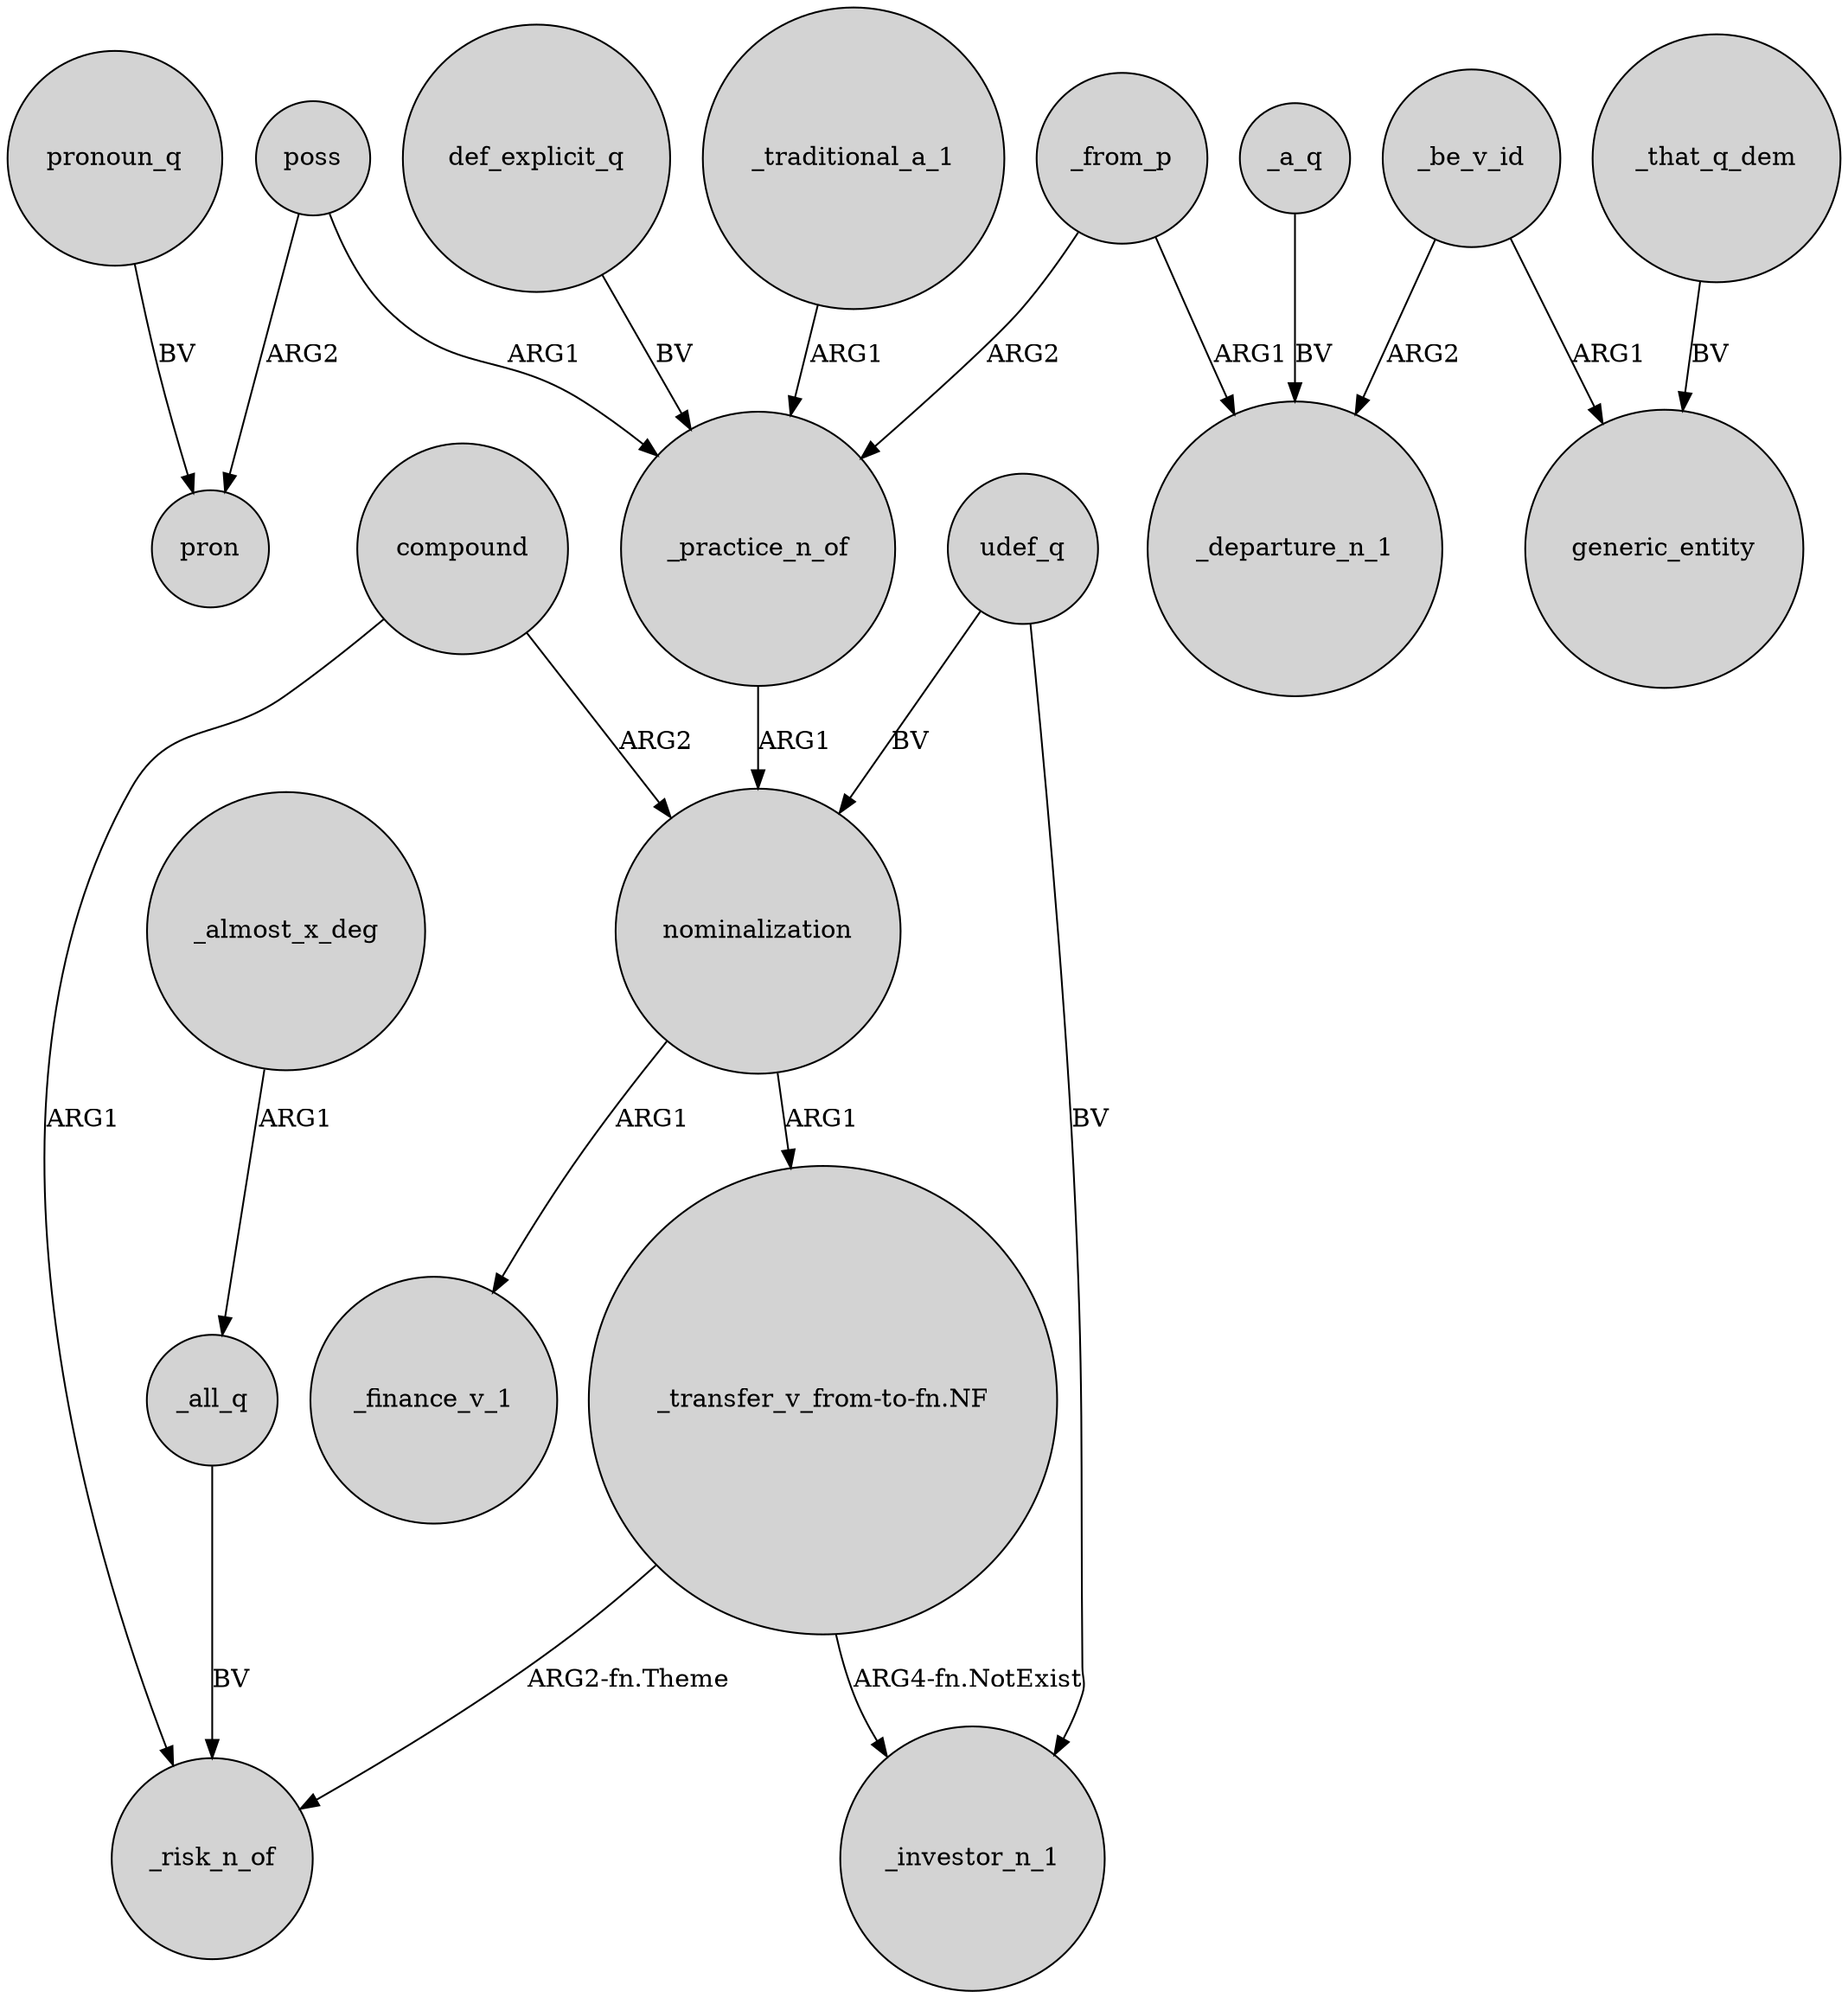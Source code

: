 digraph {
	node [shape=circle style=filled]
	_from_p -> _practice_n_of [label=ARG2]
	_from_p -> _departure_n_1 [label=ARG1]
	_almost_x_deg -> _all_q [label=ARG1]
	poss -> pron [label=ARG2]
	compound -> _risk_n_of [label=ARG1]
	udef_q -> _investor_n_1 [label=BV]
	_that_q_dem -> generic_entity [label=BV]
	def_explicit_q -> _practice_n_of [label=BV]
	_traditional_a_1 -> _practice_n_of [label=ARG1]
	nominalization -> "_transfer_v_from-to-fn.NF" [label=ARG1]
	compound -> nominalization [label=ARG2]
	_be_v_id -> generic_entity [label=ARG1]
	nominalization -> _finance_v_1 [label=ARG1]
	_all_q -> _risk_n_of [label=BV]
	poss -> _practice_n_of [label=ARG1]
	pronoun_q -> pron [label=BV]
	_practice_n_of -> nominalization [label=ARG1]
	"_transfer_v_from-to-fn.NF" -> _risk_n_of [label="ARG2-fn.Theme"]
	_a_q -> _departure_n_1 [label=BV]
	"_transfer_v_from-to-fn.NF" -> _investor_n_1 [label="ARG4-fn.NotExist"]
	udef_q -> nominalization [label=BV]
	_be_v_id -> _departure_n_1 [label=ARG2]
}
